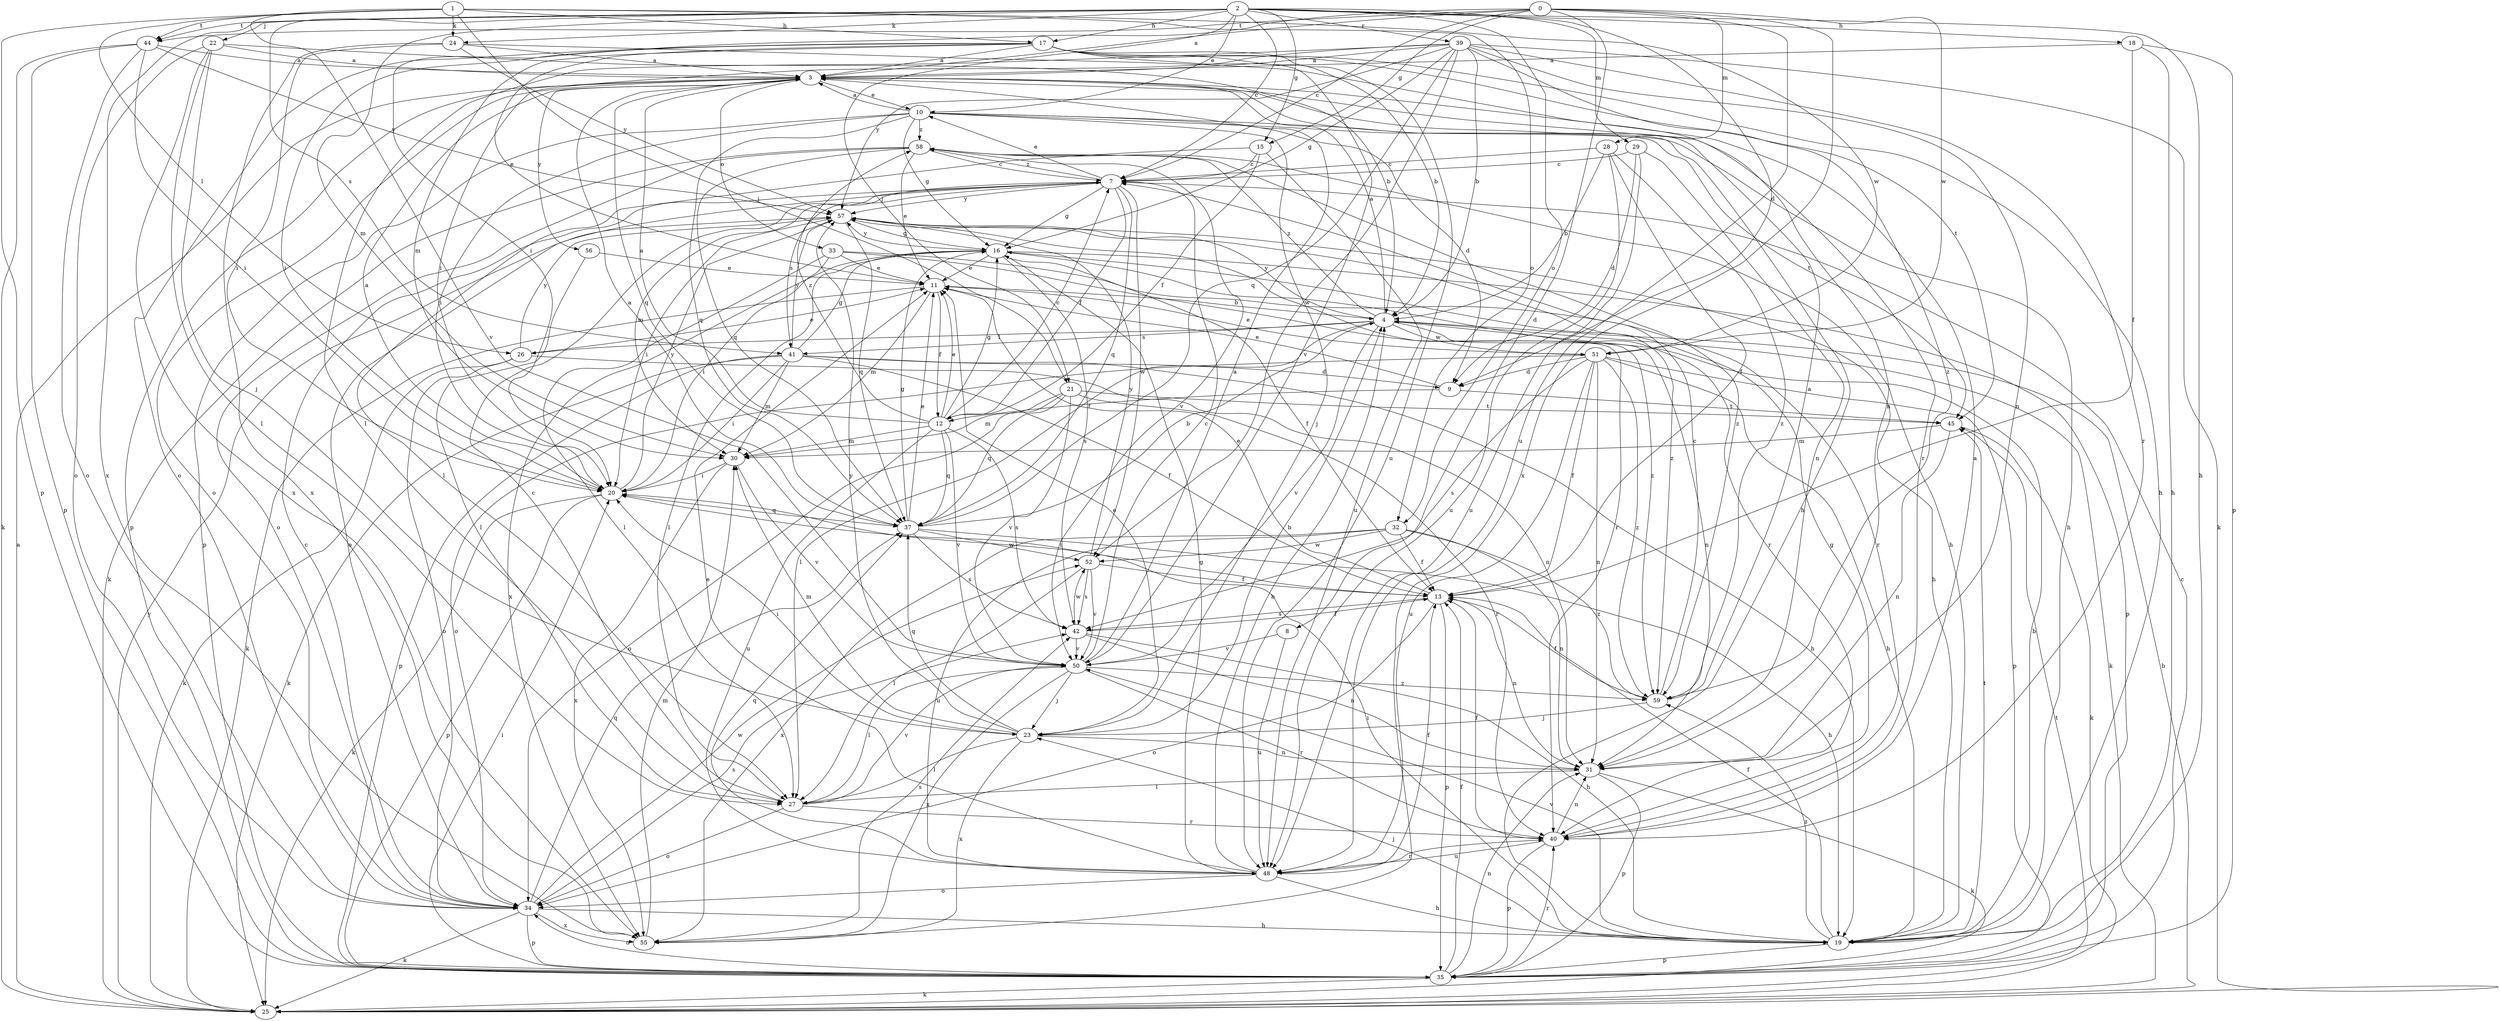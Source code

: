 strict digraph  {
0;
1;
2;
3;
4;
7;
8;
9;
10;
11;
12;
13;
15;
16;
17;
18;
19;
20;
21;
22;
23;
24;
25;
26;
27;
28;
29;
30;
31;
32;
33;
34;
35;
37;
39;
40;
41;
42;
44;
45;
48;
50;
51;
52;
55;
56;
57;
58;
59;
0 -> 3  [label=a];
0 -> 7  [label=c];
0 -> 8  [label=d];
0 -> 15  [label=g];
0 -> 20  [label=i];
0 -> 28  [label=m];
0 -> 44  [label=t];
0 -> 48  [label=u];
0 -> 51  [label=w];
0 -> 55  [label=x];
1 -> 17  [label=h];
1 -> 21  [label=j];
1 -> 24  [label=k];
1 -> 26  [label=l];
1 -> 32  [label=o];
1 -> 35  [label=p];
1 -> 44  [label=t];
1 -> 50  [label=v];
1 -> 51  [label=w];
2 -> 7  [label=c];
2 -> 9  [label=d];
2 -> 10  [label=e];
2 -> 15  [label=g];
2 -> 17  [label=h];
2 -> 18  [label=h];
2 -> 19  [label=h];
2 -> 21  [label=j];
2 -> 22  [label=j];
2 -> 24  [label=k];
2 -> 29  [label=m];
2 -> 30  [label=m];
2 -> 32  [label=o];
2 -> 39  [label=r];
2 -> 41  [label=s];
2 -> 44  [label=t];
2 -> 55  [label=x];
3 -> 10  [label=e];
3 -> 19  [label=h];
3 -> 33  [label=o];
3 -> 34  [label=o];
3 -> 35  [label=p];
3 -> 37  [label=q];
3 -> 40  [label=r];
3 -> 56  [label=y];
4 -> 3  [label=a];
4 -> 25  [label=k];
4 -> 26  [label=l];
4 -> 27  [label=l];
4 -> 31  [label=n];
4 -> 41  [label=s];
4 -> 50  [label=v];
4 -> 51  [label=w];
4 -> 57  [label=y];
4 -> 58  [label=z];
7 -> 10  [label=e];
7 -> 12  [label=f];
7 -> 16  [label=g];
7 -> 30  [label=m];
7 -> 34  [label=o];
7 -> 37  [label=q];
7 -> 41  [label=s];
7 -> 52  [label=w];
7 -> 57  [label=y];
7 -> 58  [label=z];
8 -> 48  [label=u];
8 -> 50  [label=v];
9 -> 11  [label=e];
9 -> 12  [label=f];
9 -> 45  [label=t];
10 -> 3  [label=a];
10 -> 9  [label=d];
10 -> 16  [label=g];
10 -> 19  [label=h];
10 -> 20  [label=i];
10 -> 23  [label=j];
10 -> 35  [label=p];
10 -> 37  [label=q];
10 -> 45  [label=t];
10 -> 58  [label=z];
11 -> 4  [label=b];
11 -> 12  [label=f];
11 -> 25  [label=k];
11 -> 30  [label=m];
12 -> 3  [label=a];
12 -> 7  [label=c];
12 -> 11  [label=e];
12 -> 16  [label=g];
12 -> 30  [label=m];
12 -> 37  [label=q];
12 -> 42  [label=s];
12 -> 48  [label=u];
12 -> 50  [label=v];
12 -> 58  [label=z];
13 -> 11  [label=e];
13 -> 20  [label=i];
13 -> 31  [label=n];
13 -> 34  [label=o];
13 -> 35  [label=p];
13 -> 42  [label=s];
15 -> 7  [label=c];
15 -> 12  [label=f];
15 -> 27  [label=l];
15 -> 48  [label=u];
16 -> 11  [label=e];
16 -> 13  [label=f];
16 -> 27  [label=l];
16 -> 35  [label=p];
16 -> 40  [label=r];
16 -> 42  [label=s];
16 -> 55  [label=x];
16 -> 57  [label=y];
17 -> 3  [label=a];
17 -> 4  [label=b];
17 -> 11  [label=e];
17 -> 19  [label=h];
17 -> 20  [label=i];
17 -> 30  [label=m];
17 -> 34  [label=o];
17 -> 45  [label=t];
17 -> 48  [label=u];
17 -> 50  [label=v];
18 -> 3  [label=a];
18 -> 13  [label=f];
18 -> 19  [label=h];
18 -> 35  [label=p];
19 -> 4  [label=b];
19 -> 13  [label=f];
19 -> 20  [label=i];
19 -> 23  [label=j];
19 -> 35  [label=p];
19 -> 45  [label=t];
19 -> 50  [label=v];
19 -> 59  [label=z];
20 -> 3  [label=a];
20 -> 25  [label=k];
20 -> 35  [label=p];
20 -> 37  [label=q];
20 -> 57  [label=y];
21 -> 30  [label=m];
21 -> 34  [label=o];
21 -> 37  [label=q];
21 -> 40  [label=r];
21 -> 45  [label=t];
21 -> 50  [label=v];
22 -> 3  [label=a];
22 -> 4  [label=b];
22 -> 23  [label=j];
22 -> 27  [label=l];
22 -> 34  [label=o];
22 -> 55  [label=x];
23 -> 4  [label=b];
23 -> 11  [label=e];
23 -> 20  [label=i];
23 -> 27  [label=l];
23 -> 30  [label=m];
23 -> 31  [label=n];
23 -> 37  [label=q];
23 -> 55  [label=x];
23 -> 57  [label=y];
24 -> 3  [label=a];
24 -> 20  [label=i];
24 -> 31  [label=n];
24 -> 55  [label=x];
24 -> 57  [label=y];
25 -> 3  [label=a];
25 -> 4  [label=b];
25 -> 45  [label=t];
25 -> 57  [label=y];
26 -> 11  [label=e];
26 -> 25  [label=k];
26 -> 31  [label=n];
26 -> 34  [label=o];
26 -> 57  [label=y];
27 -> 7  [label=c];
27 -> 34  [label=o];
27 -> 40  [label=r];
27 -> 50  [label=v];
28 -> 4  [label=b];
28 -> 7  [label=c];
28 -> 13  [label=f];
28 -> 48  [label=u];
28 -> 59  [label=z];
29 -> 7  [label=c];
29 -> 9  [label=d];
29 -> 31  [label=n];
29 -> 48  [label=u];
30 -> 20  [label=i];
30 -> 50  [label=v];
30 -> 55  [label=x];
31 -> 25  [label=k];
31 -> 27  [label=l];
31 -> 35  [label=p];
32 -> 13  [label=f];
32 -> 31  [label=n];
32 -> 48  [label=u];
32 -> 52  [label=w];
32 -> 55  [label=x];
32 -> 59  [label=z];
33 -> 11  [label=e];
33 -> 20  [label=i];
33 -> 27  [label=l];
33 -> 40  [label=r];
33 -> 59  [label=z];
34 -> 7  [label=c];
34 -> 19  [label=h];
34 -> 25  [label=k];
34 -> 35  [label=p];
34 -> 37  [label=q];
34 -> 42  [label=s];
34 -> 52  [label=w];
34 -> 55  [label=x];
35 -> 7  [label=c];
35 -> 13  [label=f];
35 -> 20  [label=i];
35 -> 25  [label=k];
35 -> 31  [label=n];
35 -> 34  [label=o];
35 -> 40  [label=r];
37 -> 3  [label=a];
37 -> 4  [label=b];
37 -> 11  [label=e];
37 -> 16  [label=g];
37 -> 19  [label=h];
37 -> 42  [label=s];
37 -> 52  [label=w];
39 -> 3  [label=a];
39 -> 4  [label=b];
39 -> 16  [label=g];
39 -> 20  [label=i];
39 -> 25  [label=k];
39 -> 27  [label=l];
39 -> 31  [label=n];
39 -> 37  [label=q];
39 -> 40  [label=r];
39 -> 52  [label=w];
39 -> 57  [label=y];
39 -> 59  [label=z];
40 -> 3  [label=a];
40 -> 13  [label=f];
40 -> 16  [label=g];
40 -> 31  [label=n];
40 -> 35  [label=p];
40 -> 48  [label=u];
41 -> 9  [label=d];
41 -> 13  [label=f];
41 -> 16  [label=g];
41 -> 19  [label=h];
41 -> 20  [label=i];
41 -> 25  [label=k];
41 -> 30  [label=m];
41 -> 35  [label=p];
41 -> 57  [label=y];
42 -> 13  [label=f];
42 -> 19  [label=h];
42 -> 31  [label=n];
42 -> 50  [label=v];
42 -> 52  [label=w];
44 -> 3  [label=a];
44 -> 20  [label=i];
44 -> 25  [label=k];
44 -> 34  [label=o];
44 -> 35  [label=p];
44 -> 57  [label=y];
45 -> 25  [label=k];
45 -> 30  [label=m];
45 -> 31  [label=n];
48 -> 4  [label=b];
48 -> 11  [label=e];
48 -> 13  [label=f];
48 -> 16  [label=g];
48 -> 19  [label=h];
48 -> 34  [label=o];
48 -> 37  [label=q];
48 -> 40  [label=r];
50 -> 3  [label=a];
50 -> 7  [label=c];
50 -> 23  [label=j];
50 -> 27  [label=l];
50 -> 40  [label=r];
50 -> 55  [label=x];
50 -> 59  [label=z];
51 -> 9  [label=d];
51 -> 11  [label=e];
51 -> 13  [label=f];
51 -> 19  [label=h];
51 -> 31  [label=n];
51 -> 34  [label=o];
51 -> 35  [label=p];
51 -> 42  [label=s];
51 -> 48  [label=u];
51 -> 59  [label=z];
52 -> 13  [label=f];
52 -> 27  [label=l];
52 -> 42  [label=s];
52 -> 50  [label=v];
52 -> 57  [label=y];
55 -> 30  [label=m];
55 -> 42  [label=s];
56 -> 11  [label=e];
56 -> 27  [label=l];
57 -> 16  [label=g];
57 -> 19  [label=h];
57 -> 20  [label=i];
57 -> 37  [label=q];
57 -> 40  [label=r];
57 -> 59  [label=z];
58 -> 7  [label=c];
58 -> 11  [label=e];
58 -> 19  [label=h];
58 -> 25  [label=k];
58 -> 34  [label=o];
58 -> 37  [label=q];
58 -> 50  [label=v];
58 -> 59  [label=z];
59 -> 3  [label=a];
59 -> 7  [label=c];
59 -> 13  [label=f];
59 -> 23  [label=j];
}
